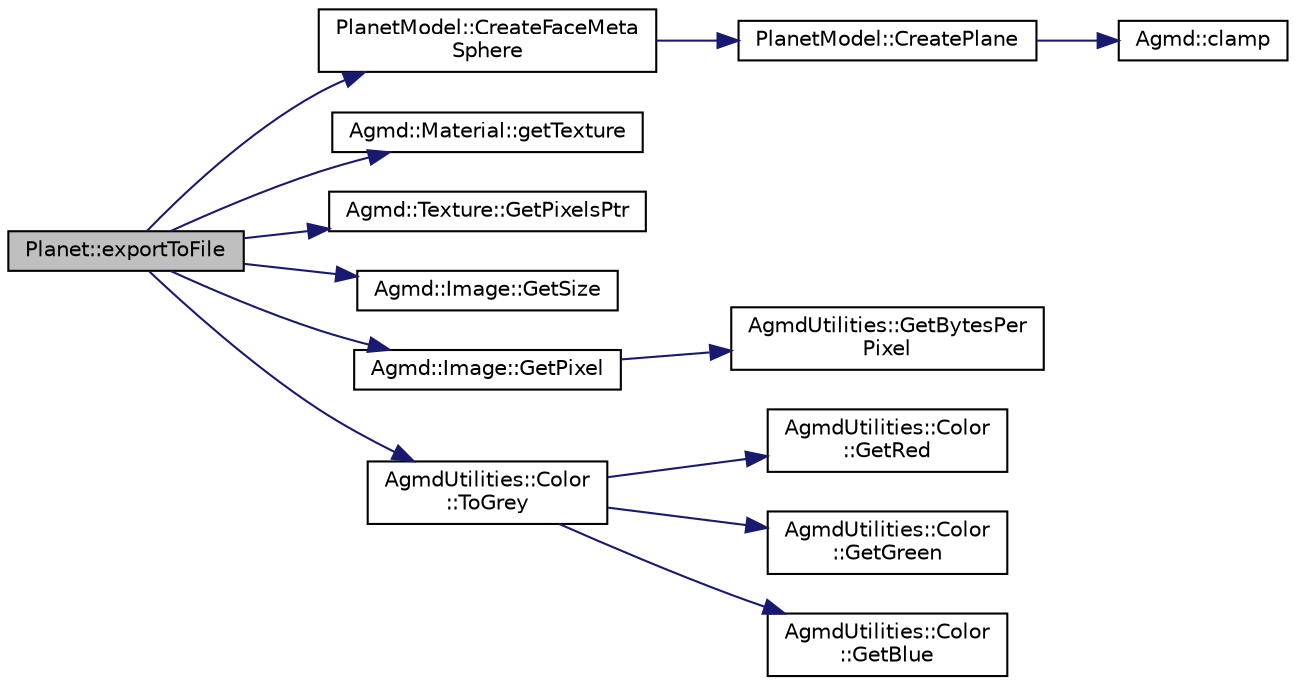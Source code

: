 digraph "Planet::exportToFile"
{
  edge [fontname="Helvetica",fontsize="10",labelfontname="Helvetica",labelfontsize="10"];
  node [fontname="Helvetica",fontsize="10",shape=record];
  rankdir="LR";
  Node1 [label="Planet::exportToFile",height=0.2,width=0.4,color="black", fillcolor="grey75", style="filled" fontcolor="black"];
  Node1 -> Node2 [color="midnightblue",fontsize="10",style="solid",fontname="Helvetica"];
  Node2 [label="PlanetModel::CreateFaceMeta\lSphere",height=0.2,width=0.4,color="black", fillcolor="white", style="filled",URL="$class_planet_model.html#aaa6a3e138bde8c6bcf5da9e7d17cf463"];
  Node2 -> Node3 [color="midnightblue",fontsize="10",style="solid",fontname="Helvetica"];
  Node3 [label="PlanetModel::CreatePlane",height=0.2,width=0.4,color="black", fillcolor="white", style="filled",URL="$class_planet_model.html#a3a26a59fe70e2ffecbb3d5f8f8ee26ac"];
  Node3 -> Node4 [color="midnightblue",fontsize="10",style="solid",fontname="Helvetica"];
  Node4 [label="Agmd::clamp",height=0.2,width=0.4,color="black", fillcolor="white", style="filled",URL="$namespace_agmd.html#a72d044b29b66f79f12c8c9671d8e2371"];
  Node1 -> Node5 [color="midnightblue",fontsize="10",style="solid",fontname="Helvetica"];
  Node5 [label="Agmd::Material::getTexture",height=0.2,width=0.4,color="black", fillcolor="white", style="filled",URL="$class_agmd_1_1_material.html#ac2f68c4631b260bdf7873ee921d5812e"];
  Node1 -> Node6 [color="midnightblue",fontsize="10",style="solid",fontname="Helvetica"];
  Node6 [label="Agmd::Texture::GetPixelsPtr",height=0.2,width=0.4,color="black", fillcolor="white", style="filled",URL="$class_agmd_1_1_texture.html#a046c0b2f42f39f64ef74def7f1f05233"];
  Node1 -> Node7 [color="midnightblue",fontsize="10",style="solid",fontname="Helvetica"];
  Node7 [label="Agmd::Image::GetSize",height=0.2,width=0.4,color="black", fillcolor="white", style="filled",URL="$class_agmd_1_1_image.html#a4dd38750c4acac0a1a44f78b09258dfc"];
  Node1 -> Node8 [color="midnightblue",fontsize="10",style="solid",fontname="Helvetica"];
  Node8 [label="Agmd::Image::GetPixel",height=0.2,width=0.4,color="black", fillcolor="white", style="filled",URL="$class_agmd_1_1_image.html#a5cd2b6c73f1e50a2038fbbf2207c6665"];
  Node8 -> Node9 [color="midnightblue",fontsize="10",style="solid",fontname="Helvetica"];
  Node9 [label="AgmdUtilities::GetBytesPer\lPixel",height=0.2,width=0.4,color="black", fillcolor="white", style="filled",URL="$namespace_agmd_utilities.html#a2652f08860fb5eb126af8afd4245b96a"];
  Node1 -> Node10 [color="midnightblue",fontsize="10",style="solid",fontname="Helvetica"];
  Node10 [label="AgmdUtilities::Color\l::ToGrey",height=0.2,width=0.4,color="black", fillcolor="white", style="filled",URL="$class_agmd_utilities_1_1_color.html#a06ab5ab8505f846d62cb141a644dd6b4"];
  Node10 -> Node11 [color="midnightblue",fontsize="10",style="solid",fontname="Helvetica"];
  Node11 [label="AgmdUtilities::Color\l::GetRed",height=0.2,width=0.4,color="black", fillcolor="white", style="filled",URL="$class_agmd_utilities_1_1_color.html#a6ad7d75d50aab670dbf6388f00f5a26b"];
  Node10 -> Node12 [color="midnightblue",fontsize="10",style="solid",fontname="Helvetica"];
  Node12 [label="AgmdUtilities::Color\l::GetGreen",height=0.2,width=0.4,color="black", fillcolor="white", style="filled",URL="$class_agmd_utilities_1_1_color.html#afaf41195889f84ff2ed965a1314748cc"];
  Node10 -> Node13 [color="midnightblue",fontsize="10",style="solid",fontname="Helvetica"];
  Node13 [label="AgmdUtilities::Color\l::GetBlue",height=0.2,width=0.4,color="black", fillcolor="white", style="filled",URL="$class_agmd_utilities_1_1_color.html#a2c86522c1722a0061e9145c1203c9db5"];
}
